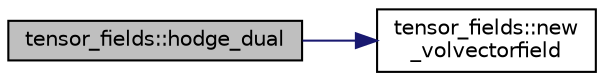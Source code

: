 digraph "tensor_fields::hodge_dual"
{
 // LATEX_PDF_SIZE
  edge [fontname="Helvetica",fontsize="10",labelfontname="Helvetica",labelfontsize="10"];
  node [fontname="Helvetica",fontsize="10",shape=record];
  rankdir="LR";
  Node1 [label="tensor_fields::hodge_dual",height=0.2,width=0.4,color="black", fillcolor="grey75", style="filled", fontcolor="black",tooltip=" "];
  Node1 -> Node2 [color="midnightblue",fontsize="10",style="solid"];
  Node2 [label="tensor_fields::new\l_volvectorfield",height=0.2,width=0.4,color="black", fillcolor="white", style="filled",URL="$namespacetensor__fields.html#a664e85f0e946cc3941933db9794fefe5",tooltip=" "];
}

